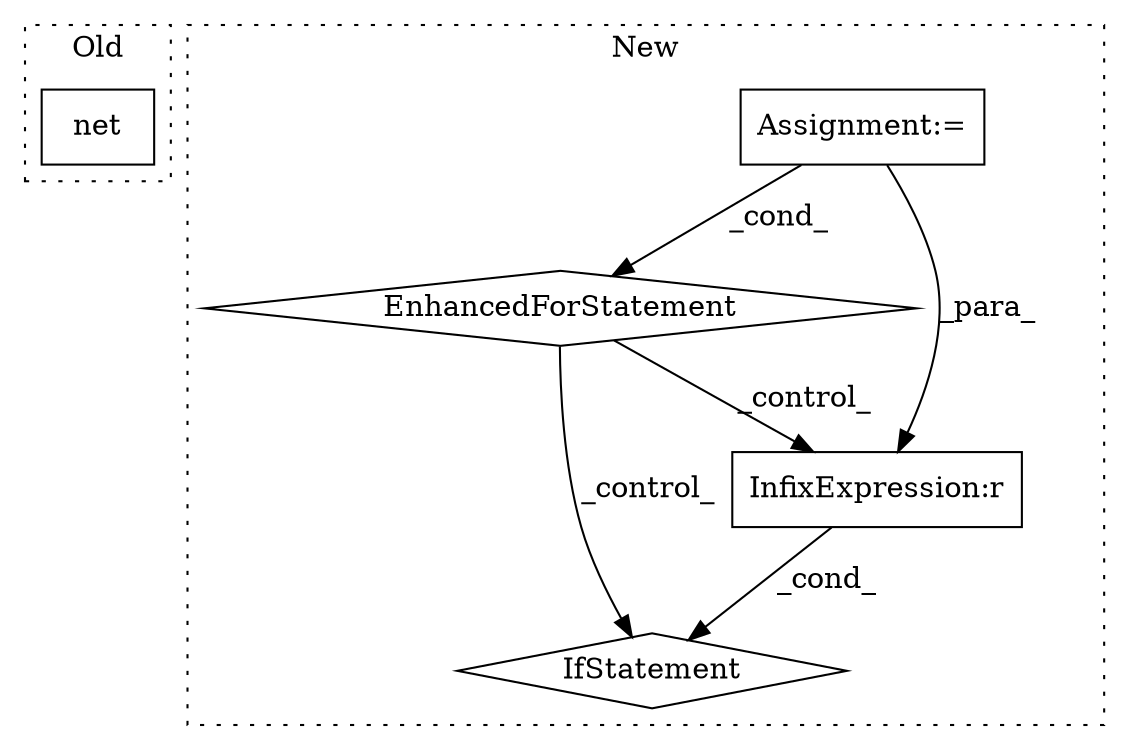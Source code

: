 digraph G {
subgraph cluster0 {
1 [label="net" a="32" s="56968,56973" l="4,1" shape="box"];
label = "Old";
style="dotted";
}
subgraph cluster1 {
2 [label="EnhancedForStatement" a="70" s="53751,53861" l="68,2" shape="diamond"];
3 [label="Assignment:=" a="7" s="53751,53861" l="68,2" shape="box"];
4 [label="InfixExpression:r" a="27" s="54043" l="4" shape="box"];
5 [label="IfStatement" a="25" s="54035,54050" l="4,2" shape="diamond"];
label = "New";
style="dotted";
}
2 -> 5 [label="_control_"];
2 -> 4 [label="_control_"];
3 -> 2 [label="_cond_"];
3 -> 4 [label="_para_"];
4 -> 5 [label="_cond_"];
}